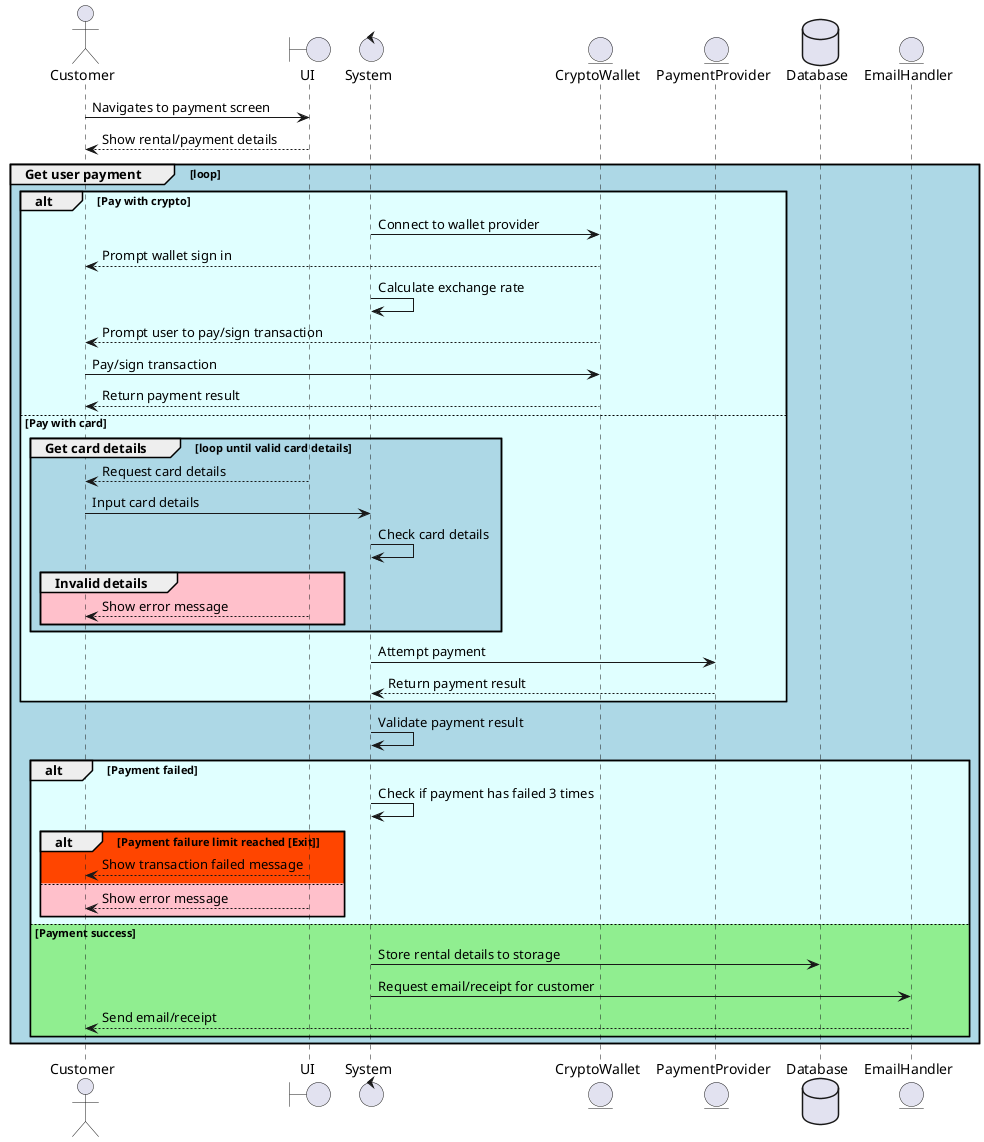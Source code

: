 @startuml
actor Customer as cus
boundary UI as ui
control System as sys
entity CryptoWallet as wallet
entity PaymentProvider as payment
database Database as db
entity EmailHandler as email

cus -> ui : Navigates to payment screen
cus <-- ui : Show rental/payment details

group #LightBlue Get user payment [loop]
  alt #LightCyan Pay with crypto
    sys -> wallet : Connect to wallet provider
    cus <-- wallet : Prompt wallet sign in
    sys -> sys : Calculate exchange rate
    cus <-- wallet : Prompt user to pay/sign transaction
    cus -> wallet : Pay/sign transaction
    cus <-- wallet : Return payment result
  else Pay with card
    group #LightBlue Get card details [loop until valid card details]
      cus <-- ui : Request card details
      cus -> sys : Input card details
      sys -> sys : Check card details
      group #Pink Invalid details
        cus <-- ui : Show error message
      end
    end

    sys -> payment : Attempt payment
    sys <-- payment : Return payment result
  end

  sys -> sys : Validate payment result

  alt #LightCyan Payment failed
    sys -> sys : Check if payment has failed 3 times
    alt #OrangeRed Payment failure limit reached [Exit] 
      cus <-- ui : Show transaction failed message 
    else #Pink
      cus <-- ui : Show error message
    end

  else #LightGreen Payment success
    sys -> db : Store rental details to storage
    sys -> email : Request email/receipt for customer
    cus <-- email : Send email/receipt
  end
end
@enduml